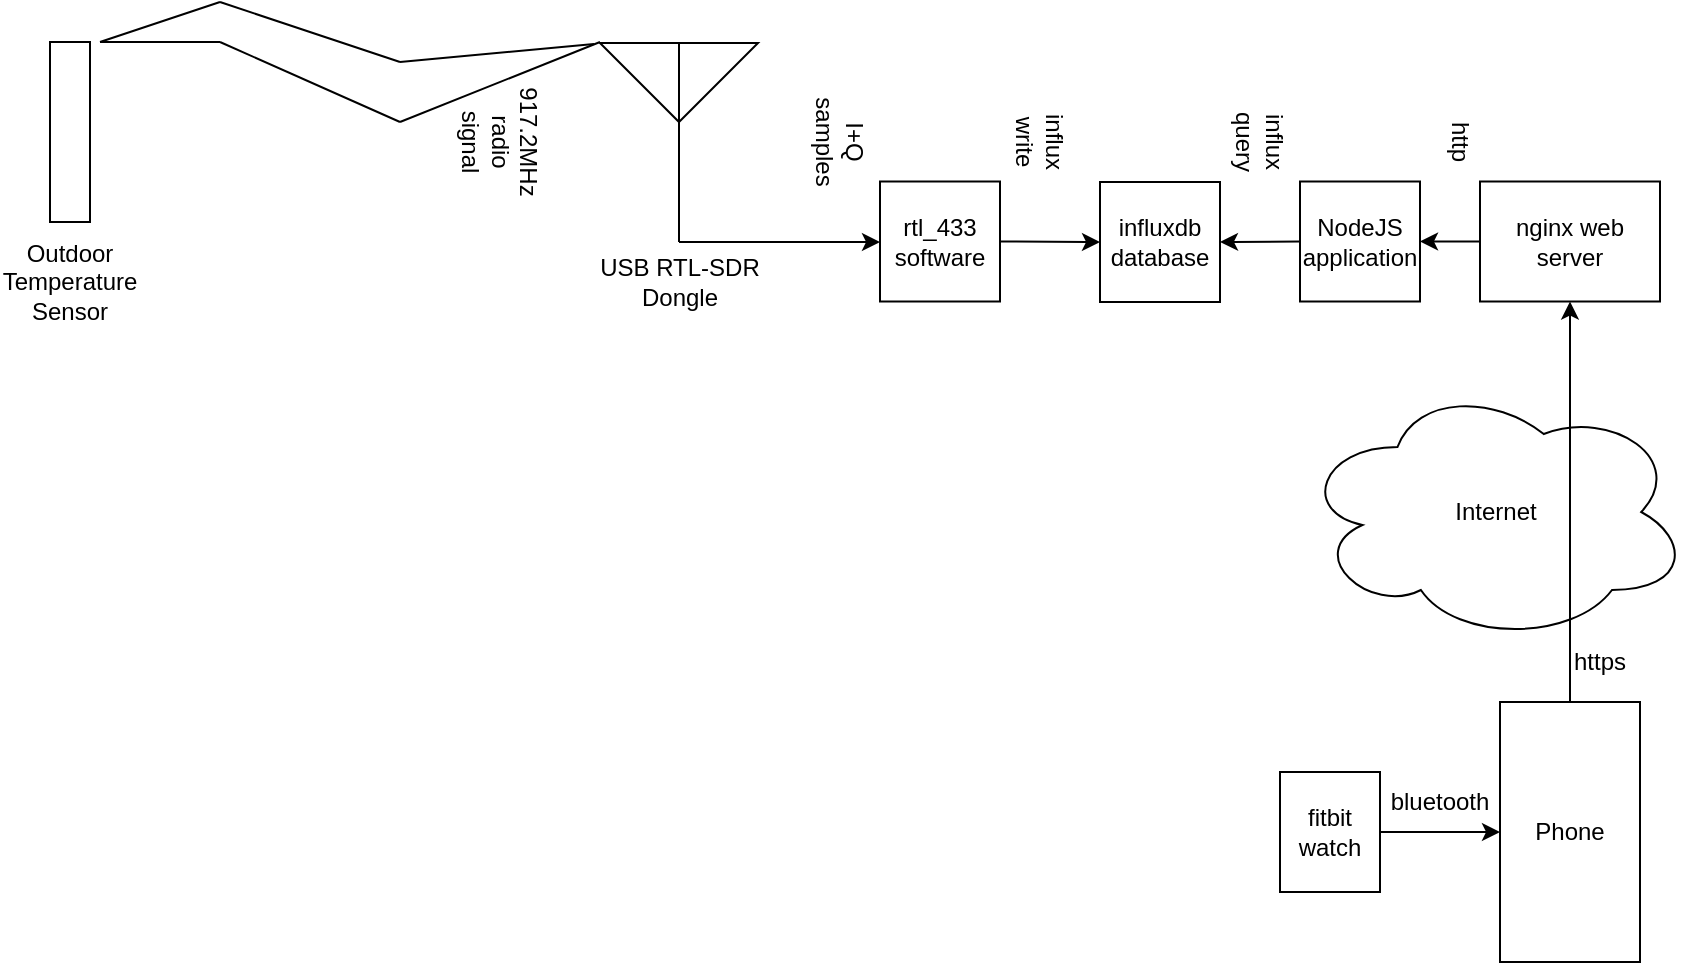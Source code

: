 <mxfile version="13.4.5" type="device"><diagram id="xjObkAMhRnMOVMrgHxNa" name="Page-1"><mxGraphModel dx="1422" dy="713" grid="1" gridSize="10" guides="1" tooltips="1" connect="1" arrows="1" fold="1" page="1" pageScale="1" pageWidth="850" pageHeight="1100" math="0" shadow="0"><root><mxCell id="0"/><mxCell id="1" parent="0"/><mxCell id="QK9evHNXTvsY0qvihqnC-1" value="" style="rounded=0;whiteSpace=wrap;html=1;fillColor=#FFFFFF;" vertex="1" parent="1"><mxGeometry x="25" y="40" width="20" height="90" as="geometry"/></mxCell><mxCell id="QK9evHNXTvsY0qvihqnC-2" value="Outdoor Temperature Sensor" style="text;html=1;strokeColor=none;fillColor=none;align=center;verticalAlign=middle;whiteSpace=wrap;rounded=0;" vertex="1" parent="1"><mxGeometry y="140" width="70" height="40" as="geometry"/></mxCell><mxCell id="QK9evHNXTvsY0qvihqnC-6" value="" style="verticalLabelPosition=bottom;shadow=0;dashed=0;align=center;html=1;verticalAlign=top;shape=mxgraph.electrical.radio.aerial_-_antenna_2;fillColor=#FFFFFF;" vertex="1" parent="1"><mxGeometry x="300" y="40" width="79" height="100" as="geometry"/></mxCell><mxCell id="QK9evHNXTvsY0qvihqnC-7" value="" style="endArrow=none;html=1;" edge="1" parent="1"><mxGeometry width="50" height="50" relative="1" as="geometry"><mxPoint x="50" y="40" as="sourcePoint"/><mxPoint x="110" y="20" as="targetPoint"/></mxGeometry></mxCell><mxCell id="QK9evHNXTvsY0qvihqnC-8" value="" style="endArrow=none;html=1;" edge="1" parent="1"><mxGeometry width="50" height="50" relative="1" as="geometry"><mxPoint x="50" y="40" as="sourcePoint"/><mxPoint x="110" y="40" as="targetPoint"/></mxGeometry></mxCell><mxCell id="QK9evHNXTvsY0qvihqnC-9" value="" style="endArrow=none;html=1;" edge="1" parent="1"><mxGeometry width="50" height="50" relative="1" as="geometry"><mxPoint x="110" y="20" as="sourcePoint"/><mxPoint x="200" y="50" as="targetPoint"/></mxGeometry></mxCell><mxCell id="QK9evHNXTvsY0qvihqnC-10" value="" style="endArrow=none;html=1;" edge="1" parent="1"><mxGeometry width="50" height="50" relative="1" as="geometry"><mxPoint x="110" y="40" as="sourcePoint"/><mxPoint x="200" y="80" as="targetPoint"/></mxGeometry></mxCell><mxCell id="QK9evHNXTvsY0qvihqnC-11" value="" style="endArrow=none;html=1;" edge="1" parent="1"><mxGeometry width="50" height="50" relative="1" as="geometry"><mxPoint x="200" y="80" as="sourcePoint"/><mxPoint x="300" y="40" as="targetPoint"/></mxGeometry></mxCell><mxCell id="QK9evHNXTvsY0qvihqnC-12" value="" style="endArrow=none;html=1;entryX=-0.038;entryY=0.01;entryDx=0;entryDy=0;entryPerimeter=0;" edge="1" parent="1" target="QK9evHNXTvsY0qvihqnC-6"><mxGeometry width="50" height="50" relative="1" as="geometry"><mxPoint x="200" y="50" as="sourcePoint"/><mxPoint x="450" y="350" as="targetPoint"/></mxGeometry></mxCell><mxCell id="QK9evHNXTvsY0qvihqnC-13" value="USB RTL-SDR Dongle" style="text;html=1;strokeColor=none;fillColor=none;align=center;verticalAlign=middle;whiteSpace=wrap;rounded=0;" vertex="1" parent="1"><mxGeometry x="284.5" y="150" width="110" height="20" as="geometry"/></mxCell><mxCell id="QK9evHNXTvsY0qvihqnC-14" value="" style="endArrow=classic;html=1;exitX=0.5;exitY=1;exitDx=0;exitDy=0;exitPerimeter=0;" edge="1" parent="1" source="QK9evHNXTvsY0qvihqnC-6"><mxGeometry width="50" height="50" relative="1" as="geometry"><mxPoint x="400" y="380" as="sourcePoint"/><mxPoint x="440" y="140" as="targetPoint"/></mxGeometry></mxCell><mxCell id="QK9evHNXTvsY0qvihqnC-15" value="" style="shape=image;html=1;verticalAlign=top;verticalLabelPosition=bottom;labelBackgroundColor=#ffffff;imageAspect=0;aspect=fixed;image=https://cdn2.iconfinder.com/data/icons/freecns-cumulus/32/519875-84_Thermometer_Full-128.png;fillColor=#FFFFFF;" vertex="1" parent="1"><mxGeometry x="10.25" y="60.25" width="49.5" height="49.5" as="geometry"/></mxCell><mxCell id="QK9evHNXTvsY0qvihqnC-16" value="" style="rounded=0;whiteSpace=wrap;html=1;fillColor=#FFFFFF;" vertex="1" parent="1"><mxGeometry x="440" y="109.75" width="60" height="60" as="geometry"/></mxCell><mxCell id="QK9evHNXTvsY0qvihqnC-17" value="rtl_433 software" style="text;html=1;strokeColor=none;fillColor=none;align=center;verticalAlign=middle;whiteSpace=wrap;rounded=0;" vertex="1" parent="1"><mxGeometry x="450" y="129.75" width="40" height="20" as="geometry"/></mxCell><mxCell id="QK9evHNXTvsY0qvihqnC-18" value="" style="endArrow=classic;html=1;exitX=1;exitY=0.5;exitDx=0;exitDy=0;" edge="1" parent="1" source="QK9evHNXTvsY0qvihqnC-16"><mxGeometry width="50" height="50" relative="1" as="geometry"><mxPoint x="400" y="370" as="sourcePoint"/><mxPoint x="550" y="140" as="targetPoint"/></mxGeometry></mxCell><mxCell id="QK9evHNXTvsY0qvihqnC-19" value="" style="rounded=0;whiteSpace=wrap;html=1;fillColor=#FFFFFF;" vertex="1" parent="1"><mxGeometry x="550" y="110" width="60" height="60" as="geometry"/></mxCell><mxCell id="QK9evHNXTvsY0qvihqnC-20" value="influxdb database" style="text;html=1;strokeColor=none;fillColor=none;align=center;verticalAlign=middle;whiteSpace=wrap;rounded=0;" vertex="1" parent="1"><mxGeometry x="560" y="130" width="40" height="20" as="geometry"/></mxCell><mxCell id="QK9evHNXTvsY0qvihqnC-21" value="" style="rounded=0;whiteSpace=wrap;html=1;fillColor=#FFFFFF;" vertex="1" parent="1"><mxGeometry x="650" y="109.75" width="60" height="60" as="geometry"/></mxCell><mxCell id="QK9evHNXTvsY0qvihqnC-22" value="NodeJS application" style="text;html=1;strokeColor=none;fillColor=none;align=center;verticalAlign=middle;whiteSpace=wrap;rounded=0;" vertex="1" parent="1"><mxGeometry x="660" y="129.75" width="40" height="20" as="geometry"/></mxCell><mxCell id="QK9evHNXTvsY0qvihqnC-25" value="" style="endArrow=classic;html=1;exitX=0;exitY=0.5;exitDx=0;exitDy=0;entryX=1;entryY=0.5;entryDx=0;entryDy=0;" edge="1" parent="1" source="QK9evHNXTvsY0qvihqnC-21" target="QK9evHNXTvsY0qvihqnC-19"><mxGeometry width="50" height="50" relative="1" as="geometry"><mxPoint x="400" y="360" as="sourcePoint"/><mxPoint x="630" y="180" as="targetPoint"/></mxGeometry></mxCell><mxCell id="QK9evHNXTvsY0qvihqnC-26" value="" style="rounded=0;whiteSpace=wrap;html=1;fillColor=#FFFFFF;" vertex="1" parent="1"><mxGeometry x="740" y="109.75" width="90" height="60" as="geometry"/></mxCell><mxCell id="QK9evHNXTvsY0qvihqnC-27" value="nginx web server" style="text;html=1;strokeColor=none;fillColor=none;align=center;verticalAlign=middle;whiteSpace=wrap;rounded=0;" vertex="1" parent="1"><mxGeometry x="755" y="129.75" width="60" height="20" as="geometry"/></mxCell><mxCell id="QK9evHNXTvsY0qvihqnC-28" value="" style="endArrow=classic;html=1;exitX=0;exitY=0.5;exitDx=0;exitDy=0;entryX=1;entryY=0.5;entryDx=0;entryDy=0;" edge="1" parent="1" source="QK9evHNXTvsY0qvihqnC-26" target="QK9evHNXTvsY0qvihqnC-21"><mxGeometry width="50" height="50" relative="1" as="geometry"><mxPoint x="400" y="350" as="sourcePoint"/><mxPoint x="730" y="180" as="targetPoint"/></mxGeometry></mxCell><mxCell id="QK9evHNXTvsY0qvihqnC-29" value="" style="ellipse;shape=cloud;whiteSpace=wrap;html=1;fillColor=#FFFFFF;" vertex="1" parent="1"><mxGeometry x="650" y="210" width="195" height="130" as="geometry"/></mxCell><mxCell id="QK9evHNXTvsY0qvihqnC-30" value="Internet" style="text;html=1;strokeColor=none;fillColor=none;align=center;verticalAlign=middle;whiteSpace=wrap;rounded=0;" vertex="1" parent="1"><mxGeometry x="727.5" y="265" width="40" height="20" as="geometry"/></mxCell><mxCell id="QK9evHNXTvsY0qvihqnC-31" value="" style="rounded=0;whiteSpace=wrap;html=1;fillColor=#FFFFFF;" vertex="1" parent="1"><mxGeometry x="750" y="370" width="70" height="130" as="geometry"/></mxCell><mxCell id="QK9evHNXTvsY0qvihqnC-32" value="Phone" style="text;html=1;strokeColor=none;fillColor=none;align=center;verticalAlign=middle;whiteSpace=wrap;rounded=0;" vertex="1" parent="1"><mxGeometry x="765" y="425" width="40" height="20" as="geometry"/></mxCell><mxCell id="QK9evHNXTvsY0qvihqnC-33" value="" style="endArrow=classic;html=1;exitX=0.5;exitY=0;exitDx=0;exitDy=0;entryX=0.5;entryY=1;entryDx=0;entryDy=0;" edge="1" parent="1" source="QK9evHNXTvsY0qvihqnC-31" target="QK9evHNXTvsY0qvihqnC-26"><mxGeometry width="50" height="50" relative="1" as="geometry"><mxPoint x="400" y="350" as="sourcePoint"/><mxPoint x="450" y="300" as="targetPoint"/></mxGeometry></mxCell><mxCell id="QK9evHNXTvsY0qvihqnC-34" value="https" style="text;html=1;strokeColor=none;fillColor=none;align=center;verticalAlign=middle;whiteSpace=wrap;rounded=0;" vertex="1" parent="1"><mxGeometry x="780" y="340" width="40" height="20" as="geometry"/></mxCell><mxCell id="QK9evHNXTvsY0qvihqnC-35" value="" style="rounded=0;whiteSpace=wrap;html=1;fillColor=#FFFFFF;" vertex="1" parent="1"><mxGeometry x="640" y="405" width="50" height="60" as="geometry"/></mxCell><mxCell id="QK9evHNXTvsY0qvihqnC-36" value="fitbit watch" style="text;html=1;strokeColor=none;fillColor=none;align=center;verticalAlign=middle;whiteSpace=wrap;rounded=0;" vertex="1" parent="1"><mxGeometry x="645" y="425" width="40" height="20" as="geometry"/></mxCell><mxCell id="QK9evHNXTvsY0qvihqnC-37" value="" style="endArrow=classic;html=1;exitX=1;exitY=0.5;exitDx=0;exitDy=0;entryX=0;entryY=0.5;entryDx=0;entryDy=0;" edge="1" parent="1" source="QK9evHNXTvsY0qvihqnC-35" target="QK9evHNXTvsY0qvihqnC-31"><mxGeometry width="50" height="50" relative="1" as="geometry"><mxPoint x="400" y="340" as="sourcePoint"/><mxPoint x="450" y="290" as="targetPoint"/></mxGeometry></mxCell><mxCell id="QK9evHNXTvsY0qvihqnC-38" value="bluetooth" style="text;html=1;strokeColor=none;fillColor=none;align=center;verticalAlign=middle;whiteSpace=wrap;rounded=0;" vertex="1" parent="1"><mxGeometry x="700" y="410" width="40" height="20" as="geometry"/></mxCell><mxCell id="QK9evHNXTvsY0qvihqnC-39" value="I+Q samples" style="text;html=1;strokeColor=none;fillColor=none;align=center;verticalAlign=middle;whiteSpace=wrap;rounded=0;rotation=90;" vertex="1" parent="1"><mxGeometry x="400" y="80" width="40" height="20" as="geometry"/></mxCell><mxCell id="QK9evHNXTvsY0qvihqnC-40" value="influx write" style="text;html=1;strokeColor=none;fillColor=none;align=center;verticalAlign=middle;whiteSpace=wrap;rounded=0;rotation=90;" vertex="1" parent="1"><mxGeometry x="500" y="80" width="40" height="20" as="geometry"/></mxCell><mxCell id="QK9evHNXTvsY0qvihqnC-41" value="influx query" style="text;html=1;strokeColor=none;fillColor=none;align=center;verticalAlign=middle;whiteSpace=wrap;rounded=0;rotation=90;" vertex="1" parent="1"><mxGeometry x="610" y="80" width="40" height="20" as="geometry"/></mxCell><mxCell id="QK9evHNXTvsY0qvihqnC-42" value="http" style="text;html=1;strokeColor=none;fillColor=none;align=center;verticalAlign=middle;whiteSpace=wrap;rounded=0;rotation=90;" vertex="1" parent="1"><mxGeometry x="710" y="80" width="40" height="20" as="geometry"/></mxCell><mxCell id="QK9evHNXTvsY0qvihqnC-43" value="917.2MHz radio signal" style="text;html=1;strokeColor=none;fillColor=none;align=center;verticalAlign=middle;whiteSpace=wrap;rounded=0;rotation=90;" vertex="1" parent="1"><mxGeometry x="230" y="80" width="40" height="20" as="geometry"/></mxCell></root></mxGraphModel></diagram></mxfile>